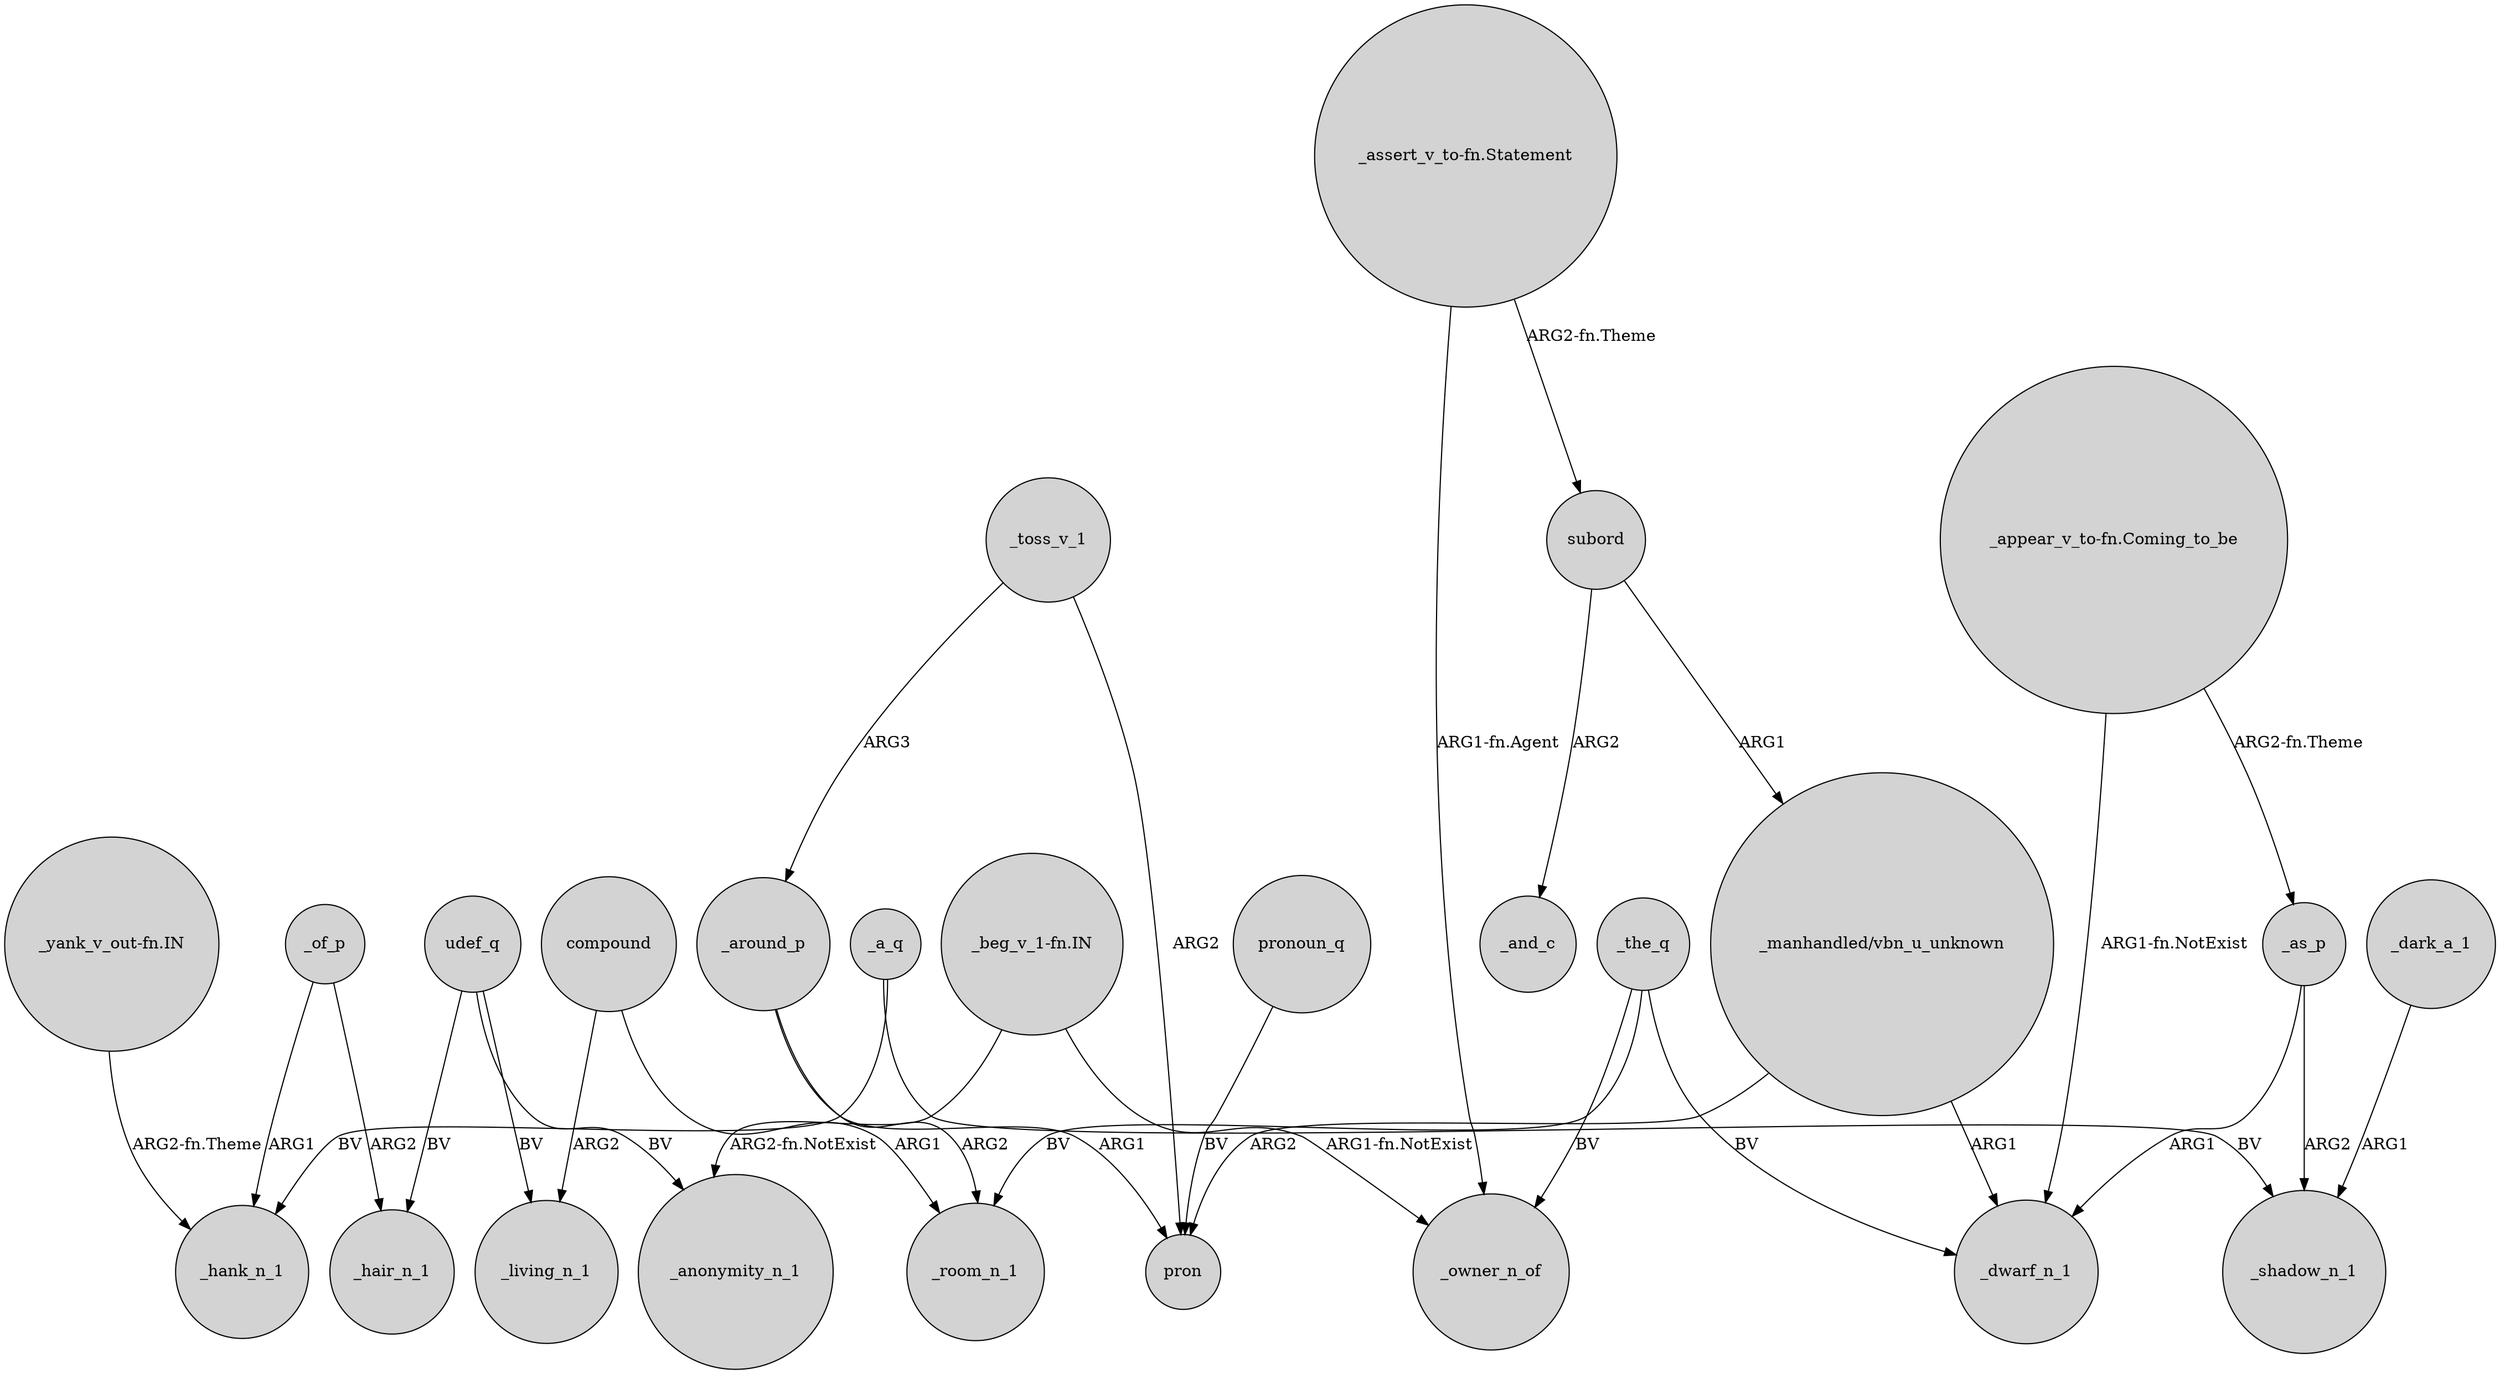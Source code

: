 digraph {
	node [shape=circle style=filled]
	_a_q -> _hank_n_1 [label=BV]
	_the_q -> _dwarf_n_1 [label=BV]
	subord -> "_manhandled/vbn_u_unknown" [label=ARG1]
	_of_p -> _hair_n_1 [label=ARG2]
	_a_q -> _shadow_n_1 [label=BV]
	_around_p -> _room_n_1 [label=ARG2]
	udef_q -> _hair_n_1 [label=BV]
	_as_p -> _dwarf_n_1 [label=ARG1]
	udef_q -> _living_n_1 [label=BV]
	"_manhandled/vbn_u_unknown" -> _dwarf_n_1 [label=ARG1]
	"_beg_v_1-fn.IN" -> _owner_n_of [label="ARG1-fn.NotExist"]
	udef_q -> _anonymity_n_1 [label=BV]
	_of_p -> _hank_n_1 [label=ARG1]
	"_assert_v_to-fn.Statement" -> subord [label="ARG2-fn.Theme"]
	_around_p -> pron [label=ARG1]
	_dark_a_1 -> _shadow_n_1 [label=ARG1]
	pronoun_q -> pron [label=BV]
	_toss_v_1 -> pron [label=ARG2]
	_toss_v_1 -> _around_p [label=ARG3]
	_as_p -> _shadow_n_1 [label=ARG2]
	_the_q -> _owner_n_of [label=BV]
	compound -> _living_n_1 [label=ARG2]
	"_assert_v_to-fn.Statement" -> _owner_n_of [label="ARG1-fn.Agent"]
	"_manhandled/vbn_u_unknown" -> pron [label=ARG2]
	compound -> _room_n_1 [label=ARG1]
	"_appear_v_to-fn.Coming_to_be" -> _as_p [label="ARG2-fn.Theme"]
	"_appear_v_to-fn.Coming_to_be" -> _dwarf_n_1 [label="ARG1-fn.NotExist"]
	"_beg_v_1-fn.IN" -> _anonymity_n_1 [label="ARG2-fn.NotExist"]
	_the_q -> _room_n_1 [label=BV]
	"_yank_v_out-fn.IN" -> _hank_n_1 [label="ARG2-fn.Theme"]
	subord -> _and_c [label=ARG2]
}
